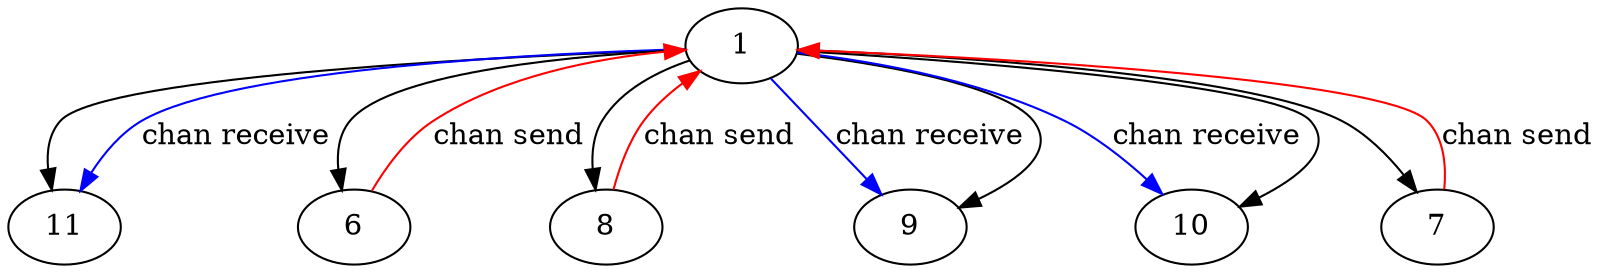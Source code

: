 digraph G {
"1" -> "11";
"1" -> "6";
"1" -> "8";
"1" -> "9" [label = "chan receive" color = blue];
"1" -> "10" [label = "chan receive" color = blue];
"1" -> "10";
"8" -> "1" [label = "chan send" color = red];
"6" -> "1" [label = "chan send" color = red];
"7" -> "1" [label = "chan send" color = red];
"1" -> "7";
"1" -> "9";
"1" -> "11" [label = "chan receive" color = blue];
}